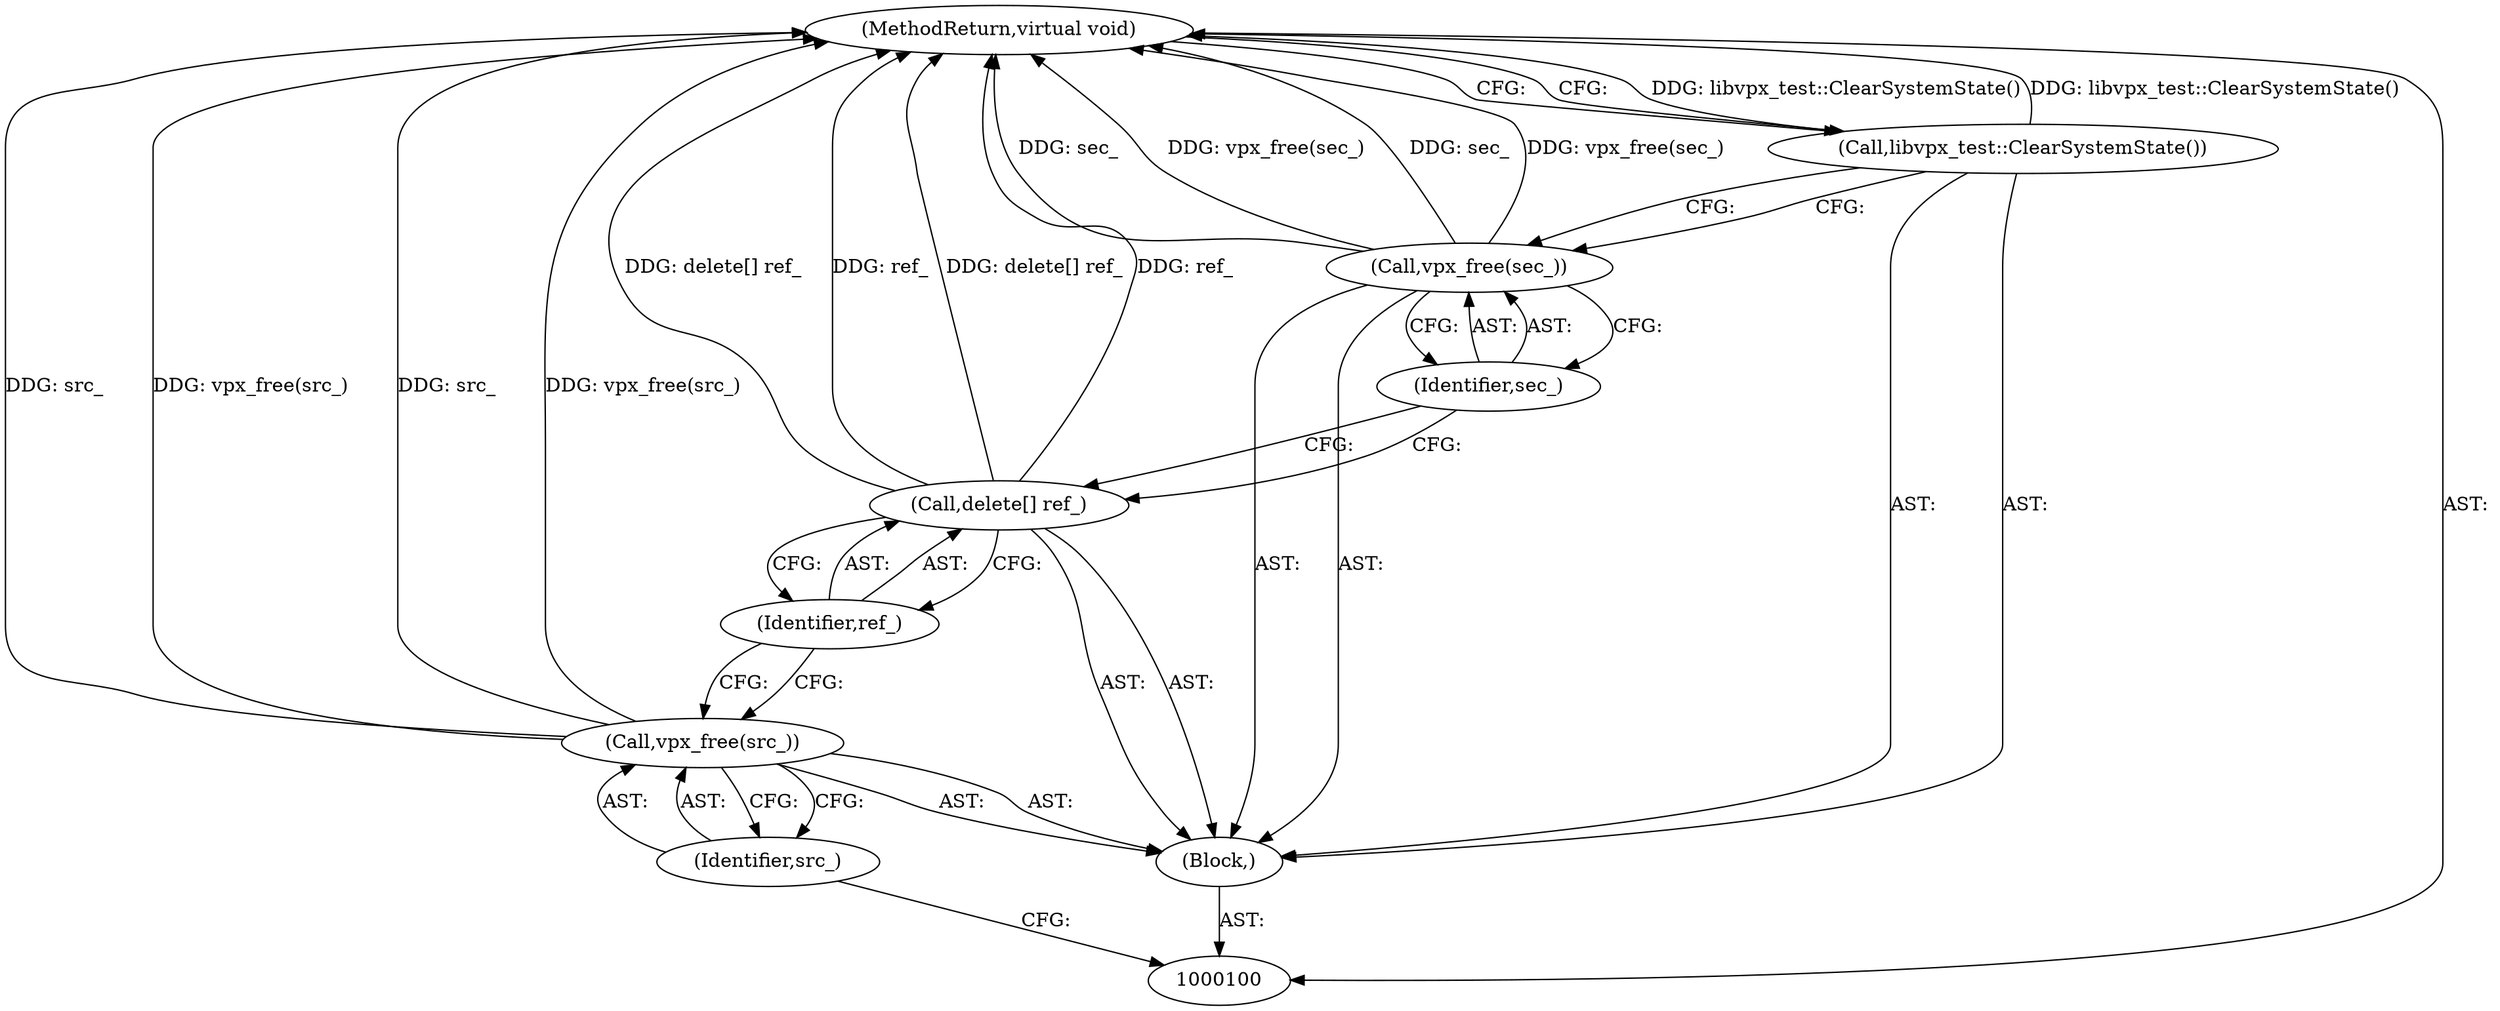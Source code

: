 digraph "1_Android_5a9753fca56f0eeb9f61e342b2fccffc364f9426_117" {
"1000101" [label="(Block,)"];
"1000109" [label="(MethodReturn,virtual void)"];
"1000103" [label="(Identifier,src_)"];
"1000102" [label="(Call,vpx_free(src_))"];
"1000105" [label="(Identifier,ref_)"];
"1000104" [label="(Call,delete[] ref_)"];
"1000107" [label="(Identifier,sec_)"];
"1000106" [label="(Call,vpx_free(sec_))"];
"1000108" [label="(Call,libvpx_test::ClearSystemState())"];
"1000101" -> "1000100"  [label="AST: "];
"1000102" -> "1000101"  [label="AST: "];
"1000104" -> "1000101"  [label="AST: "];
"1000106" -> "1000101"  [label="AST: "];
"1000108" -> "1000101"  [label="AST: "];
"1000109" -> "1000100"  [label="AST: "];
"1000109" -> "1000108"  [label="CFG: "];
"1000108" -> "1000109"  [label="DDG: libvpx_test::ClearSystemState()"];
"1000106" -> "1000109"  [label="DDG: sec_"];
"1000106" -> "1000109"  [label="DDG: vpx_free(sec_)"];
"1000104" -> "1000109"  [label="DDG: delete[] ref_"];
"1000104" -> "1000109"  [label="DDG: ref_"];
"1000102" -> "1000109"  [label="DDG: src_"];
"1000102" -> "1000109"  [label="DDG: vpx_free(src_)"];
"1000103" -> "1000102"  [label="AST: "];
"1000103" -> "1000100"  [label="CFG: "];
"1000102" -> "1000103"  [label="CFG: "];
"1000102" -> "1000101"  [label="AST: "];
"1000102" -> "1000103"  [label="CFG: "];
"1000103" -> "1000102"  [label="AST: "];
"1000105" -> "1000102"  [label="CFG: "];
"1000102" -> "1000109"  [label="DDG: src_"];
"1000102" -> "1000109"  [label="DDG: vpx_free(src_)"];
"1000105" -> "1000104"  [label="AST: "];
"1000105" -> "1000102"  [label="CFG: "];
"1000104" -> "1000105"  [label="CFG: "];
"1000104" -> "1000101"  [label="AST: "];
"1000104" -> "1000105"  [label="CFG: "];
"1000105" -> "1000104"  [label="AST: "];
"1000107" -> "1000104"  [label="CFG: "];
"1000104" -> "1000109"  [label="DDG: delete[] ref_"];
"1000104" -> "1000109"  [label="DDG: ref_"];
"1000107" -> "1000106"  [label="AST: "];
"1000107" -> "1000104"  [label="CFG: "];
"1000106" -> "1000107"  [label="CFG: "];
"1000106" -> "1000101"  [label="AST: "];
"1000106" -> "1000107"  [label="CFG: "];
"1000107" -> "1000106"  [label="AST: "];
"1000108" -> "1000106"  [label="CFG: "];
"1000106" -> "1000109"  [label="DDG: sec_"];
"1000106" -> "1000109"  [label="DDG: vpx_free(sec_)"];
"1000108" -> "1000101"  [label="AST: "];
"1000108" -> "1000106"  [label="CFG: "];
"1000109" -> "1000108"  [label="CFG: "];
"1000108" -> "1000109"  [label="DDG: libvpx_test::ClearSystemState()"];
}
